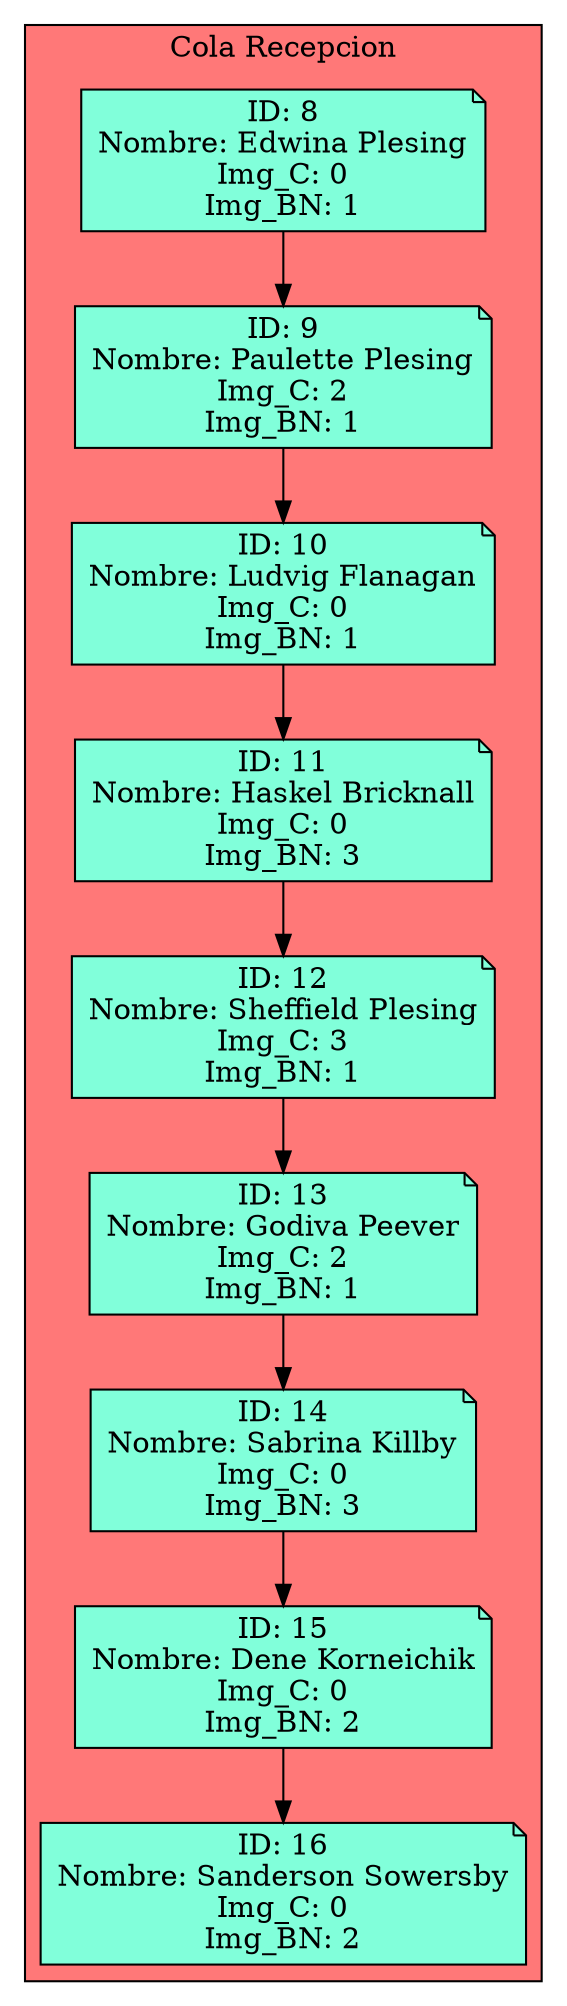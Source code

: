 digraph L {
node[shape=note fillcolor="#A181FF" style =filled]
subgraph cluster_p{
    label= " Cola Recepcion "
    bgcolor = "#FF7878"
Nodo1782580546[label="ID: 8
Nombre: Edwina Plesing
Img_C: 0
Img_BN: 1",fillcolor="#81FFDA"]
Nodo1702940637[label="ID: 9
Nombre: Paulette Plesing
Img_C: 2
Img_BN: 1",fillcolor="#81FFDA"]
Nodo2114684409[label="ID: 10
Nombre: Ludvig Flanagan
Img_C: 0
Img_BN: 1",fillcolor="#81FFDA"]
Nodo568221876[label="ID: 11
Nombre: Haskel Bricknall
Img_C: 0
Img_BN: 3",fillcolor="#81FFDA"]
Nodo203849460[label="ID: 12
Nombre: Sheffield Plesing
Img_C: 3
Img_BN: 1",fillcolor="#81FFDA"]
Nodo288994035[label="ID: 13
Nombre: Godiva Peever
Img_C: 2
Img_BN: 1",fillcolor="#81FFDA"]
Nodo1336735375[label="ID: 14
Nombre: Sabrina Killby
Img_C: 0
Img_BN: 3",fillcolor="#81FFDA"]
Nodo1984990929[label="ID: 15
Nombre: Dene Korneichik
Img_C: 0
Img_BN: 2",fillcolor="#81FFDA"]
Nodo1105423942[label="ID: 16
Nombre: Sanderson Sowersby
Img_C: 0
Img_BN: 2",fillcolor="#81FFDA"]
Nodo1782580546 -> Nodo1702940637
Nodo1702940637 -> Nodo2114684409
Nodo2114684409 -> Nodo568221876
Nodo568221876 -> Nodo203849460
Nodo203849460 -> Nodo288994035
Nodo288994035 -> Nodo1336735375
Nodo1336735375 -> Nodo1984990929
Nodo1984990929 -> Nodo1105423942
}}